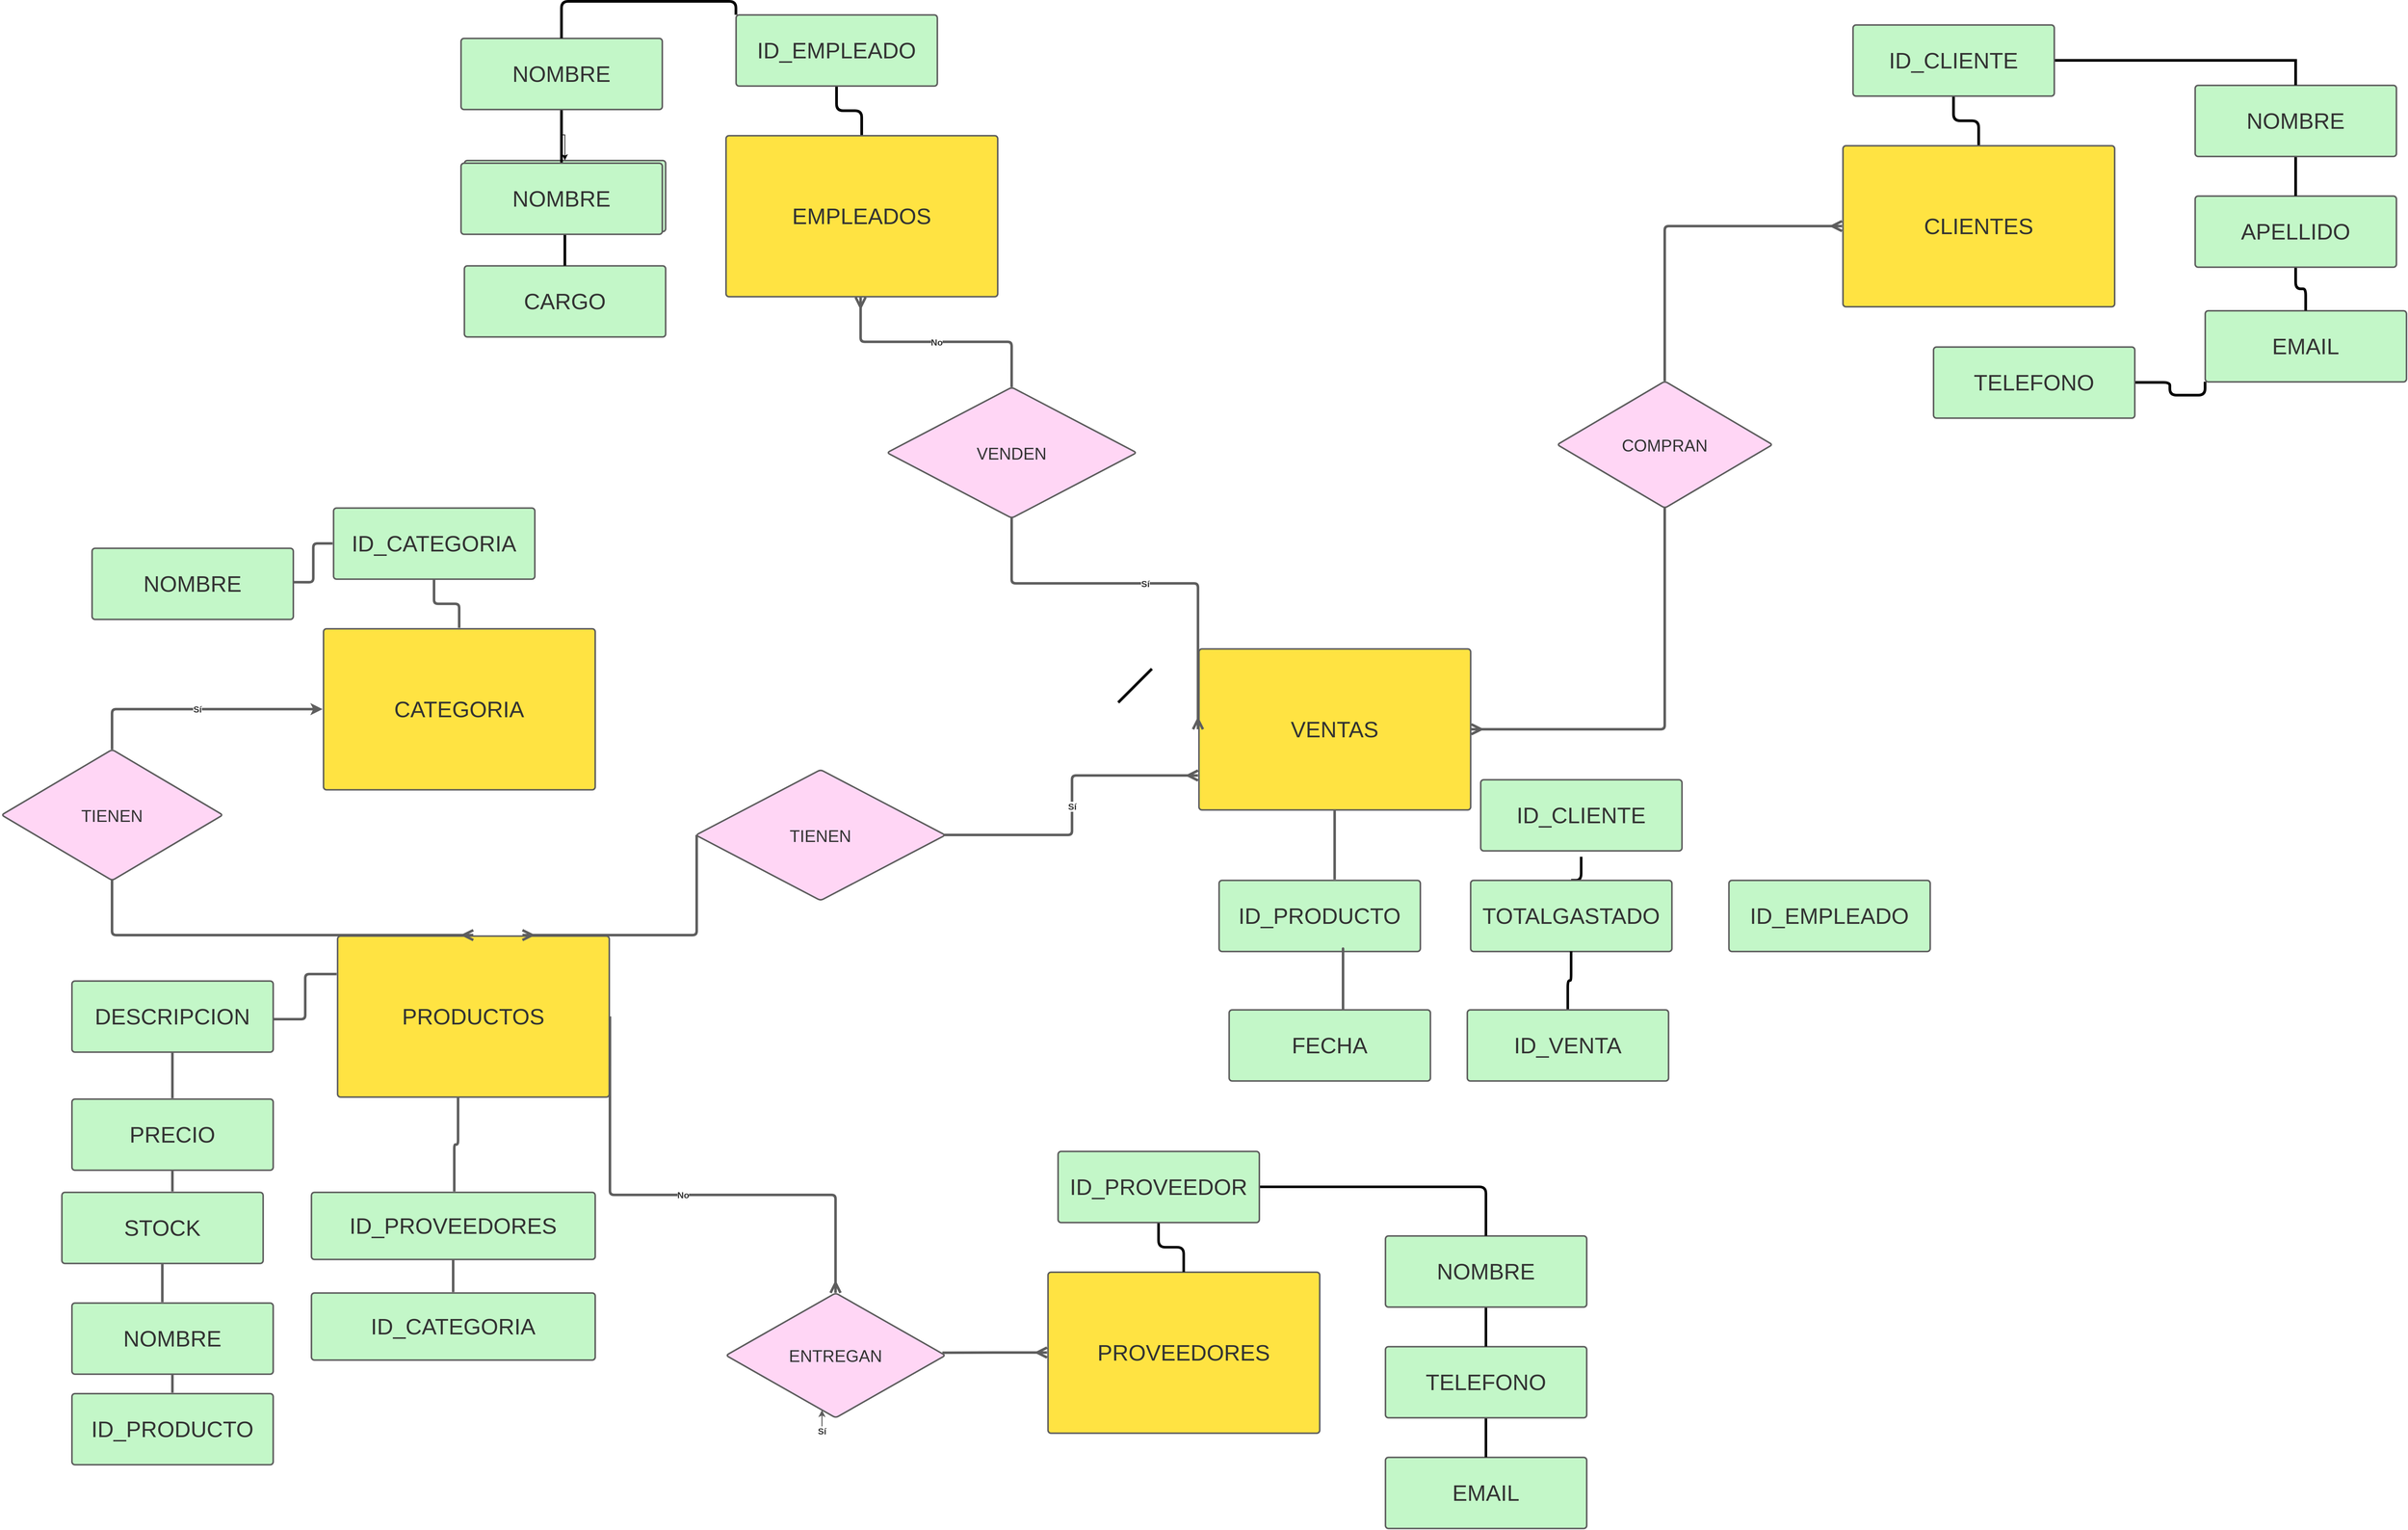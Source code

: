 <mxfile version="22.1.21" type="device">
  <diagram name="Página-1" id="x35aDGP-h7u1UOAokwVb">
    <mxGraphModel dx="4909" dy="3096" grid="1" gridSize="10" guides="1" tooltips="1" connect="1" arrows="1" fold="1" page="1" pageScale="1" pageWidth="827" pageHeight="1169" math="0" shadow="0">
      <root>
        <mxCell id="0" />
        <mxCell id="1" parent="0" />
        <mxCell id="C97n5gf2x2ZHPrcxDY7q-141" style="edgeStyle=orthogonalEdgeStyle;rounded=1;orthogonalLoop=1;jettySize=auto;html=1;exitX=0.5;exitY=0;exitDx=0;exitDy=0;entryX=0.5;entryY=1;entryDx=0;entryDy=0;curved=0;endArrow=none;endFill=0;strokeWidth=4;" edge="1" parent="1" source="C97n5gf2x2ZHPrcxDY7q-52" target="C97n5gf2x2ZHPrcxDY7q-60">
          <mxGeometry relative="1" as="geometry" />
        </mxCell>
        <mxCell id="C97n5gf2x2ZHPrcxDY7q-52" value="CLIENTES" style="html=1;overflow=block;blockSpacing=1;whiteSpace=wrap;fontSize=33.3;fontColor=#333333;align=center;spacing=9;strokeColor=#5e5e5e;strokeOpacity=100;fillOpacity=100;rounded=1;absoluteArcSize=1;arcSize=9;fillColor=#ffe342;strokeWidth=2.3;lucidId=Pp5XFTa8QO1-;" vertex="1" parent="1">
          <mxGeometry x="4320" y="360" width="405" height="240" as="geometry" />
        </mxCell>
        <mxCell id="C97n5gf2x2ZHPrcxDY7q-53" value="COMPRAN" style="html=1;overflow=block;blockSpacing=1;whiteSpace=wrap;rhombus;fontSize=25;fontColor=#333333;align=center;spacing=3.8;strokeColor=#5e5e5e;strokeOpacity=100;fillOpacity=100;rounded=1;absoluteArcSize=1;arcSize=9;fillColor=#ffd6f5;strokeWidth=2.3;lucidId=8X5XXylQFWjW;" vertex="1" parent="1">
          <mxGeometry x="3894" y="711" width="321" height="189" as="geometry" />
        </mxCell>
        <mxCell id="C97n5gf2x2ZHPrcxDY7q-54" value="VENDEN" style="html=1;overflow=block;blockSpacing=1;whiteSpace=wrap;rhombus;fontSize=25;fontColor=#333333;align=center;spacing=3.8;strokeColor=#5e5e5e;strokeOpacity=100;fillOpacity=100;rounded=1;absoluteArcSize=1;arcSize=9;fillColor=#ffd6f5;strokeWidth=2.3;lucidId=ma6Xxgv01dGb;" vertex="1" parent="1">
          <mxGeometry x="2895" y="720" width="372" height="195" as="geometry" />
        </mxCell>
        <mxCell id="C97n5gf2x2ZHPrcxDY7q-55" value="TIENEN" style="html=1;overflow=block;blockSpacing=1;whiteSpace=wrap;rhombus;fontSize=25;fontColor=#333333;align=center;spacing=3.8;strokeColor=#5e5e5e;strokeOpacity=100;fillOpacity=100;rounded=1;absoluteArcSize=1;arcSize=9;fillColor=#ffd6f5;strokeWidth=2.3;lucidId=aj6XaeuEIzW4;" vertex="1" parent="1">
          <mxGeometry x="1575" y="1260" width="330" height="195" as="geometry" />
        </mxCell>
        <mxCell id="C97n5gf2x2ZHPrcxDY7q-146" style="edgeStyle=orthogonalEdgeStyle;rounded=1;orthogonalLoop=1;jettySize=auto;html=1;exitX=0;exitY=1;exitDx=0;exitDy=0;entryX=1;entryY=0.5;entryDx=0;entryDy=0;curved=0;endArrow=none;endFill=0;strokeWidth=4;" edge="1" parent="1" source="C97n5gf2x2ZHPrcxDY7q-56" target="C97n5gf2x2ZHPrcxDY7q-61">
          <mxGeometry relative="1" as="geometry" />
        </mxCell>
        <mxCell id="C97n5gf2x2ZHPrcxDY7q-56" value="EMAIL" style="html=1;overflow=block;blockSpacing=1;whiteSpace=wrap;fontSize=33.3;fontColor=#333333;align=center;spacing=3.8;strokeColor=#5e5e5e;strokeOpacity=100;fillOpacity=100;rounded=1;absoluteArcSize=1;arcSize=9;fillColor=#c3f7c8;strokeWidth=2.3;lucidId=D8I7HpPberC9;" vertex="1" parent="1">
          <mxGeometry x="4860" y="606" width="300" height="106" as="geometry" />
        </mxCell>
        <mxCell id="C97n5gf2x2ZHPrcxDY7q-57" value="ENTREGAN" style="html=1;overflow=block;blockSpacing=1;whiteSpace=wrap;rhombus;fontSize=25;fontColor=#333333;align=center;spacing=3.8;strokeColor=#5e5e5e;strokeOpacity=100;fillOpacity=100;rounded=1;absoluteArcSize=1;arcSize=9;fillColor=#ffd6f5;strokeWidth=2.3;lucidId=HOZ7~hiqb1SI;" vertex="1" parent="1">
          <mxGeometry x="2655" y="2070" width="327" height="186" as="geometry" />
        </mxCell>
        <mxCell id="C97n5gf2x2ZHPrcxDY7q-145" style="edgeStyle=orthogonalEdgeStyle;rounded=1;orthogonalLoop=1;jettySize=auto;html=1;exitX=0.5;exitY=1;exitDx=0;exitDy=0;entryX=0.5;entryY=0;entryDx=0;entryDy=0;strokeWidth=4;curved=0;endArrow=none;endFill=0;" edge="1" parent="1" source="C97n5gf2x2ZHPrcxDY7q-58" target="C97n5gf2x2ZHPrcxDY7q-56">
          <mxGeometry relative="1" as="geometry" />
        </mxCell>
        <mxCell id="C97n5gf2x2ZHPrcxDY7q-58" value="APELLIDO" style="html=1;overflow=block;blockSpacing=1;whiteSpace=wrap;fontSize=33.3;fontColor=#333333;align=center;spacing=3.8;strokeColor=#5e5e5e;strokeOpacity=100;fillOpacity=100;rounded=1;absoluteArcSize=1;arcSize=9;fillColor=#c3f7c8;strokeWidth=2.3;lucidId=HXZ7m7v.0~aQ;" vertex="1" parent="1">
          <mxGeometry x="4845" y="435" width="300" height="106" as="geometry" />
        </mxCell>
        <mxCell id="C97n5gf2x2ZHPrcxDY7q-144" style="edgeStyle=orthogonalEdgeStyle;rounded=0;orthogonalLoop=1;jettySize=auto;html=1;exitX=0.5;exitY=1;exitDx=0;exitDy=0;entryX=0.5;entryY=0;entryDx=0;entryDy=0;strokeWidth=4;endArrow=none;endFill=0;" edge="1" parent="1" source="C97n5gf2x2ZHPrcxDY7q-59" target="C97n5gf2x2ZHPrcxDY7q-58">
          <mxGeometry relative="1" as="geometry" />
        </mxCell>
        <mxCell id="C97n5gf2x2ZHPrcxDY7q-59" value="NOMBRE" style="html=1;overflow=block;blockSpacing=1;whiteSpace=wrap;fontSize=33.3;fontColor=#333333;align=center;spacing=3.8;strokeColor=#5e5e5e;strokeOpacity=100;fillOpacity=100;rounded=1;absoluteArcSize=1;arcSize=9;fillColor=#c3f7c8;strokeWidth=2.3;lucidId=JXZ7pIH3loUI;" vertex="1" parent="1">
          <mxGeometry x="4845" y="270" width="300" height="106" as="geometry" />
        </mxCell>
        <mxCell id="C97n5gf2x2ZHPrcxDY7q-143" style="edgeStyle=orthogonalEdgeStyle;rounded=0;orthogonalLoop=1;jettySize=auto;html=1;exitX=1;exitY=0.5;exitDx=0;exitDy=0;entryX=0.5;entryY=0;entryDx=0;entryDy=0;endArrow=none;endFill=0;strokeWidth=4;" edge="1" parent="1" source="C97n5gf2x2ZHPrcxDY7q-60" target="C97n5gf2x2ZHPrcxDY7q-59">
          <mxGeometry relative="1" as="geometry" />
        </mxCell>
        <mxCell id="C97n5gf2x2ZHPrcxDY7q-60" value="ID_CLIENTE" style="html=1;overflow=block;blockSpacing=1;whiteSpace=wrap;fontSize=33.3;fontColor=#333333;align=center;spacing=3.8;strokeColor=#5e5e5e;strokeOpacity=100;fillOpacity=100;rounded=1;absoluteArcSize=1;arcSize=9;fillColor=#c3f7c8;strokeWidth=2.3;lucidId=KXZ7xZ4R9QRN;" vertex="1" parent="1">
          <mxGeometry x="4335" y="180" width="300" height="106" as="geometry" />
        </mxCell>
        <mxCell id="C97n5gf2x2ZHPrcxDY7q-61" value="TELEFONO" style="html=1;overflow=block;blockSpacing=1;whiteSpace=wrap;fontSize=33.3;fontColor=#333333;align=center;spacing=3.8;strokeColor=#5e5e5e;strokeOpacity=100;fillOpacity=100;rounded=1;absoluteArcSize=1;arcSize=9;fillColor=#c3f7c8;strokeWidth=2.3;lucidId=kYZ7OSvHIESv;" vertex="1" parent="1">
          <mxGeometry x="4455" y="660" width="300" height="106" as="geometry" />
        </mxCell>
        <mxCell id="C97n5gf2x2ZHPrcxDY7q-62" value="VENTAS " style="html=1;overflow=block;blockSpacing=1;whiteSpace=wrap;fontSize=33.3;fontColor=#333333;align=center;spacing=9;strokeColor=#5e5e5e;strokeOpacity=100;fillOpacity=100;rounded=1;absoluteArcSize=1;arcSize=9;fillColor=#ffe342;strokeWidth=2.3;lucidId=8YZ7t45QVOr7;" vertex="1" parent="1">
          <mxGeometry x="3360" y="1110" width="405" height="240" as="geometry" />
        </mxCell>
        <mxCell id="C97n5gf2x2ZHPrcxDY7q-124" style="edgeStyle=orthogonalEdgeStyle;rounded=1;orthogonalLoop=1;jettySize=auto;html=1;exitX=0.5;exitY=0;exitDx=0;exitDy=0;curved=0;endArrow=none;endFill=0;strokeWidth=3.8;" edge="1" parent="1" source="C97n5gf2x2ZHPrcxDY7q-63">
          <mxGeometry relative="1" as="geometry">
            <mxPoint x="3930" y="1420" as="targetPoint" />
          </mxGeometry>
        </mxCell>
        <mxCell id="C97n5gf2x2ZHPrcxDY7q-63" value="TOTALGASTADO" style="html=1;overflow=block;blockSpacing=1;whiteSpace=wrap;fontSize=33.3;fontColor=#333333;align=center;spacing=3.8;strokeColor=#5e5e5e;strokeOpacity=100;fillOpacity=100;rounded=1;absoluteArcSize=1;arcSize=9;fillColor=#c3f7c8;strokeWidth=2.3;lucidId=8YZ7vnNyp8zt;" vertex="1" parent="1">
          <mxGeometry x="3765" y="1455" width="300" height="106" as="geometry" />
        </mxCell>
        <mxCell id="C97n5gf2x2ZHPrcxDY7q-64" value="ID_CLIENTE" style="html=1;overflow=block;blockSpacing=1;whiteSpace=wrap;fontSize=33.3;fontColor=#333333;align=center;spacing=3.8;strokeColor=#5e5e5e;strokeOpacity=100;fillOpacity=100;rounded=1;absoluteArcSize=1;arcSize=9;fillColor=#c3f7c8;strokeWidth=2.3;lucidId=8YZ7qKpp2cm2;" vertex="1" parent="1">
          <mxGeometry x="3780" y="1305" width="300" height="106" as="geometry" />
        </mxCell>
        <mxCell id="C97n5gf2x2ZHPrcxDY7q-65" value="ID_PRODUCTO" style="html=1;overflow=block;blockSpacing=1;whiteSpace=wrap;fontSize=33.3;fontColor=#333333;align=center;spacing=3.8;strokeColor=#5e5e5e;strokeOpacity=100;fillOpacity=100;rounded=1;absoluteArcSize=1;arcSize=9;fillColor=#c3f7c8;strokeWidth=2.3;lucidId=8YZ7~4EnWq.3;" vertex="1" parent="1">
          <mxGeometry x="3390" y="1455" width="300" height="106" as="geometry" />
        </mxCell>
        <mxCell id="C97n5gf2x2ZHPrcxDY7q-123" style="edgeStyle=orthogonalEdgeStyle;rounded=1;orthogonalLoop=1;jettySize=auto;html=1;exitX=0.5;exitY=0;exitDx=0;exitDy=0;entryX=0.5;entryY=1;entryDx=0;entryDy=0;curved=0;endArrow=none;endFill=0;strokeWidth=3.8;" edge="1" parent="1" source="C97n5gf2x2ZHPrcxDY7q-66" target="C97n5gf2x2ZHPrcxDY7q-63">
          <mxGeometry relative="1" as="geometry" />
        </mxCell>
        <mxCell id="C97n5gf2x2ZHPrcxDY7q-66" value="ID_VENTA" style="html=1;overflow=block;blockSpacing=1;whiteSpace=wrap;fontSize=33.3;fontColor=#333333;align=center;spacing=3.8;strokeColor=#5e5e5e;strokeOpacity=100;fillOpacity=100;rounded=1;absoluteArcSize=1;arcSize=9;fillColor=#c3f7c8;strokeWidth=2.3;lucidId=8YZ7rgGkHc79;" vertex="1" parent="1">
          <mxGeometry x="3760" y="1648" width="300" height="106" as="geometry" />
        </mxCell>
        <mxCell id="C97n5gf2x2ZHPrcxDY7q-67" value="PRODUCTOS" style="html=1;overflow=block;blockSpacing=1;whiteSpace=wrap;fontSize=33.3;fontColor=#333333;align=center;spacing=9;strokeColor=#5e5e5e;strokeOpacity=100;fillOpacity=100;rounded=1;absoluteArcSize=1;arcSize=9;fillColor=#ffe342;strokeWidth=2.3;lucidId=8507XAeRr2Pz;" vertex="1" parent="1">
          <mxGeometry x="2076" y="1538" width="405" height="240" as="geometry" />
        </mxCell>
        <mxCell id="C97n5gf2x2ZHPrcxDY7q-68" value="PRECIO" style="html=1;overflow=block;blockSpacing=1;whiteSpace=wrap;fontSize=33.3;fontColor=#333333;align=center;spacing=3.8;strokeColor=#5e5e5e;strokeOpacity=100;fillOpacity=100;rounded=1;absoluteArcSize=1;arcSize=9;fillColor=#c3f7c8;strokeWidth=2.3;lucidId=8507Zb3S5BF8;" vertex="1" parent="1">
          <mxGeometry x="1680" y="1781" width="300" height="106" as="geometry" />
        </mxCell>
        <mxCell id="C97n5gf2x2ZHPrcxDY7q-69" value="DESCRIPCION" style="html=1;overflow=block;blockSpacing=1;whiteSpace=wrap;fontSize=33.3;fontColor=#333333;align=center;spacing=3.8;strokeColor=#5e5e5e;strokeOpacity=100;fillOpacity=100;rounded=1;absoluteArcSize=1;arcSize=9;fillColor=#c3f7c8;strokeWidth=2.3;lucidId=8507gUvey_6j;" vertex="1" parent="1">
          <mxGeometry x="1680" y="1605" width="300" height="106" as="geometry" />
        </mxCell>
        <mxCell id="C97n5gf2x2ZHPrcxDY7q-70" value="NOMBRE" style="html=1;overflow=block;blockSpacing=1;whiteSpace=wrap;fontSize=33.3;fontColor=#333333;align=center;spacing=3.8;strokeColor=#5e5e5e;strokeOpacity=100;fillOpacity=100;rounded=1;absoluteArcSize=1;arcSize=9;fillColor=#c3f7c8;strokeWidth=2.3;lucidId=8507YEKN5nRc;" vertex="1" parent="1">
          <mxGeometry x="1680" y="2085" width="300" height="106" as="geometry" />
        </mxCell>
        <mxCell id="C97n5gf2x2ZHPrcxDY7q-71" value="ID_PRODUCTO" style="html=1;overflow=block;blockSpacing=1;whiteSpace=wrap;fontSize=33.3;fontColor=#333333;align=center;spacing=3.8;strokeColor=#5e5e5e;strokeOpacity=100;fillOpacity=100;rounded=1;absoluteArcSize=1;arcSize=9;fillColor=#c3f7c8;strokeWidth=2.3;lucidId=8507AH-37BC2;" vertex="1" parent="1">
          <mxGeometry x="1680" y="2220" width="300" height="106" as="geometry" />
        </mxCell>
        <mxCell id="C97n5gf2x2ZHPrcxDY7q-72" value="PROVEEDORES" style="html=1;overflow=block;blockSpacing=1;whiteSpace=wrap;fontSize=33.3;fontColor=#333333;align=center;spacing=9;strokeColor=#5e5e5e;strokeOpacity=100;fillOpacity=100;rounded=1;absoluteArcSize=1;arcSize=9;fillColor=#ffe342;strokeWidth=2.3;lucidId=m907iJfHy3Mh;" vertex="1" parent="1">
          <mxGeometry x="3135" y="2039" width="405" height="240" as="geometry" />
        </mxCell>
        <mxCell id="C97n5gf2x2ZHPrcxDY7q-73" value="EMAIL" style="html=1;overflow=block;blockSpacing=1;whiteSpace=wrap;fontSize=33.3;fontColor=#333333;align=center;spacing=3.8;strokeColor=#5e5e5e;strokeOpacity=100;fillOpacity=100;rounded=1;absoluteArcSize=1;arcSize=9;fillColor=#c3f7c8;strokeWidth=2.3;lucidId=m907iKmmUqrz;" vertex="1" parent="1">
          <mxGeometry x="3638" y="2315" width="300" height="106" as="geometry" />
        </mxCell>
        <mxCell id="C97n5gf2x2ZHPrcxDY7q-129" style="edgeStyle=orthogonalEdgeStyle;rounded=1;orthogonalLoop=1;jettySize=auto;html=1;exitX=0.5;exitY=1;exitDx=0;exitDy=0;entryX=0.5;entryY=0;entryDx=0;entryDy=0;curved=0;strokeWidth=3.8;endArrow=none;endFill=0;" edge="1" parent="1" source="C97n5gf2x2ZHPrcxDY7q-74" target="C97n5gf2x2ZHPrcxDY7q-73">
          <mxGeometry relative="1" as="geometry" />
        </mxCell>
        <mxCell id="C97n5gf2x2ZHPrcxDY7q-74" value="TELEFONO" style="html=1;overflow=block;blockSpacing=1;whiteSpace=wrap;fontSize=33.3;fontColor=#333333;align=center;spacing=3.8;strokeColor=#5e5e5e;strokeOpacity=100;fillOpacity=100;rounded=1;absoluteArcSize=1;arcSize=9;fillColor=#c3f7c8;strokeWidth=2.3;lucidId=m907-UwXiztR;" vertex="1" parent="1">
          <mxGeometry x="3638" y="2150" width="300" height="106" as="geometry" />
        </mxCell>
        <mxCell id="C97n5gf2x2ZHPrcxDY7q-128" style="edgeStyle=orthogonalEdgeStyle;rounded=1;orthogonalLoop=1;jettySize=auto;html=1;exitX=0.5;exitY=1;exitDx=0;exitDy=0;entryX=0.5;entryY=0;entryDx=0;entryDy=0;curved=0;endArrow=none;endFill=0;strokeWidth=3.8;" edge="1" parent="1" source="C97n5gf2x2ZHPrcxDY7q-75" target="C97n5gf2x2ZHPrcxDY7q-74">
          <mxGeometry relative="1" as="geometry" />
        </mxCell>
        <mxCell id="C97n5gf2x2ZHPrcxDY7q-75" value="NOMBRE" style="html=1;overflow=block;blockSpacing=1;whiteSpace=wrap;fontSize=33.3;fontColor=#333333;align=center;spacing=3.8;strokeColor=#5e5e5e;strokeOpacity=100;fillOpacity=100;rounded=1;absoluteArcSize=1;arcSize=9;fillColor=#c3f7c8;strokeWidth=2.3;lucidId=m907gepUBK8c;" vertex="1" parent="1">
          <mxGeometry x="3638" y="1985" width="300" height="106" as="geometry" />
        </mxCell>
        <mxCell id="C97n5gf2x2ZHPrcxDY7q-126" style="edgeStyle=orthogonalEdgeStyle;rounded=1;orthogonalLoop=1;jettySize=auto;html=1;exitX=0.5;exitY=1;exitDx=0;exitDy=0;curved=0;endArrow=none;endFill=0;strokeWidth=3.8;" edge="1" parent="1" source="C97n5gf2x2ZHPrcxDY7q-76" target="C97n5gf2x2ZHPrcxDY7q-72">
          <mxGeometry relative="1" as="geometry" />
        </mxCell>
        <mxCell id="C97n5gf2x2ZHPrcxDY7q-127" style="edgeStyle=orthogonalEdgeStyle;rounded=1;orthogonalLoop=1;jettySize=auto;html=1;exitX=1;exitY=0.5;exitDx=0;exitDy=0;entryX=0.5;entryY=0;entryDx=0;entryDy=0;curved=0;endArrow=none;endFill=0;strokeWidth=3.8;" edge="1" parent="1" source="C97n5gf2x2ZHPrcxDY7q-76" target="C97n5gf2x2ZHPrcxDY7q-75">
          <mxGeometry relative="1" as="geometry" />
        </mxCell>
        <mxCell id="C97n5gf2x2ZHPrcxDY7q-76" value="ID_PROVEEDOR" style="html=1;overflow=block;blockSpacing=1;whiteSpace=wrap;fontSize=33.3;fontColor=#333333;align=center;spacing=3.8;strokeColor=#5e5e5e;strokeOpacity=100;fillOpacity=100;rounded=1;absoluteArcSize=1;arcSize=9;fillColor=#c3f7c8;strokeWidth=2.3;lucidId=m907_7LB8OI1;" vertex="1" parent="1">
          <mxGeometry x="3150" y="1859" width="300" height="106" as="geometry" />
        </mxCell>
        <mxCell id="C97n5gf2x2ZHPrcxDY7q-131" style="edgeStyle=orthogonalEdgeStyle;rounded=1;orthogonalLoop=1;jettySize=auto;html=1;exitX=0.5;exitY=0;exitDx=0;exitDy=0;entryX=0.5;entryY=1;entryDx=0;entryDy=0;curved=0;strokeWidth=4;endArrow=none;endFill=0;" edge="1" parent="1" source="C97n5gf2x2ZHPrcxDY7q-77" target="C97n5gf2x2ZHPrcxDY7q-81">
          <mxGeometry relative="1" as="geometry" />
        </mxCell>
        <mxCell id="C97n5gf2x2ZHPrcxDY7q-77" value="EMPLEADOS" style="html=1;overflow=block;blockSpacing=1;whiteSpace=wrap;fontSize=33.3;fontColor=#333333;align=center;spacing=9;strokeColor=#5e5e5e;strokeOpacity=100;fillOpacity=100;rounded=1;absoluteArcSize=1;arcSize=9;fillColor=#ffe342;strokeWidth=2.3;lucidId=p.07_OxkpkpN;" vertex="1" parent="1">
          <mxGeometry x="2655" y="345" width="405" height="240" as="geometry" />
        </mxCell>
        <mxCell id="C97n5gf2x2ZHPrcxDY7q-78" value="CARGO" style="html=1;overflow=block;blockSpacing=1;whiteSpace=wrap;fontSize=33.3;fontColor=#333333;align=center;spacing=3.8;strokeColor=#5e5e5e;strokeOpacity=100;fillOpacity=100;rounded=1;absoluteArcSize=1;arcSize=9;fillColor=#c3f7c8;strokeWidth=2.3;lucidId=p.07ErsLIZ7y;" vertex="1" parent="1">
          <mxGeometry x="2265" y="539" width="300" height="106" as="geometry" />
        </mxCell>
        <mxCell id="C97n5gf2x2ZHPrcxDY7q-134" style="edgeStyle=orthogonalEdgeStyle;rounded=0;orthogonalLoop=1;jettySize=auto;html=1;exitX=0.5;exitY=1;exitDx=0;exitDy=0;entryX=0.5;entryY=0;entryDx=0;entryDy=0;strokeWidth=4;endArrow=none;endFill=0;" edge="1" parent="1" source="C97n5gf2x2ZHPrcxDY7q-79" target="C97n5gf2x2ZHPrcxDY7q-78">
          <mxGeometry relative="1" as="geometry" />
        </mxCell>
        <mxCell id="C97n5gf2x2ZHPrcxDY7q-79" value="APELLIDO" style="html=1;overflow=block;blockSpacing=1;whiteSpace=wrap;fontSize=33.3;fontColor=#333333;align=center;spacing=3.8;strokeColor=#5e5e5e;strokeOpacity=100;fillOpacity=100;rounded=1;absoluteArcSize=1;arcSize=9;fillColor=#c3f7c8;strokeWidth=2.3;lucidId=p.07CL2oxm6W;" vertex="1" parent="1">
          <mxGeometry x="2265" y="382" width="300" height="106" as="geometry" />
        </mxCell>
        <mxCell id="C97n5gf2x2ZHPrcxDY7q-133" style="edgeStyle=orthogonalEdgeStyle;rounded=0;orthogonalLoop=1;jettySize=auto;html=1;exitX=0.5;exitY=1;exitDx=0;exitDy=0;entryX=0.5;entryY=0;entryDx=0;entryDy=0;" edge="1" parent="1" source="C97n5gf2x2ZHPrcxDY7q-80" target="C97n5gf2x2ZHPrcxDY7q-79">
          <mxGeometry relative="1" as="geometry" />
        </mxCell>
        <mxCell id="C97n5gf2x2ZHPrcxDY7q-136" value="" style="edgeStyle=orthogonalEdgeStyle;rounded=1;orthogonalLoop=1;jettySize=auto;html=1;curved=0;endArrow=none;endFill=0;strokeWidth=4;" edge="1" parent="1" source="C97n5gf2x2ZHPrcxDY7q-80" target="C97n5gf2x2ZHPrcxDY7q-135">
          <mxGeometry relative="1" as="geometry" />
        </mxCell>
        <mxCell id="C97n5gf2x2ZHPrcxDY7q-80" value="NOMBRE" style="html=1;overflow=block;blockSpacing=1;whiteSpace=wrap;fontSize=33.3;fontColor=#333333;align=center;spacing=3.8;strokeColor=#5e5e5e;strokeOpacity=100;fillOpacity=100;rounded=1;absoluteArcSize=1;arcSize=9;fillColor=#c3f7c8;strokeWidth=2.3;lucidId=p.07KbsY4~lA;" vertex="1" parent="1">
          <mxGeometry x="2260" y="200" width="300" height="106" as="geometry" />
        </mxCell>
        <mxCell id="C97n5gf2x2ZHPrcxDY7q-132" style="edgeStyle=orthogonalEdgeStyle;rounded=1;orthogonalLoop=1;jettySize=auto;html=1;exitX=0;exitY=0;exitDx=0;exitDy=0;entryX=0.5;entryY=0;entryDx=0;entryDy=0;curved=0;endArrow=none;endFill=0;strokeWidth=4;" edge="1" parent="1" source="C97n5gf2x2ZHPrcxDY7q-81" target="C97n5gf2x2ZHPrcxDY7q-80">
          <mxGeometry relative="1" as="geometry" />
        </mxCell>
        <mxCell id="C97n5gf2x2ZHPrcxDY7q-81" value="ID_EMPLEADO" style="html=1;overflow=block;blockSpacing=1;whiteSpace=wrap;fontSize=33.3;fontColor=#333333;align=center;spacing=3.8;strokeColor=#5e5e5e;strokeOpacity=100;fillOpacity=100;rounded=1;absoluteArcSize=1;arcSize=9;fillColor=#c3f7c8;strokeWidth=2.3;lucidId=p.07i9gfomYV;" vertex="1" parent="1">
          <mxGeometry x="2670" y="165" width="300" height="106" as="geometry" />
        </mxCell>
        <mxCell id="C97n5gf2x2ZHPrcxDY7q-82" value="STOCK" style="html=1;overflow=block;blockSpacing=1;whiteSpace=wrap;fontSize=33.3;fontColor=#333333;align=center;spacing=3.8;strokeColor=#5e5e5e;strokeOpacity=100;fillOpacity=100;rounded=1;absoluteArcSize=1;arcSize=9;fillColor=#c3f7c8;strokeWidth=2.3;lucidId=Te17HPX_7W1F;" vertex="1" parent="1">
          <mxGeometry x="1665" y="1920" width="300" height="106" as="geometry" />
        </mxCell>
        <mxCell id="C97n5gf2x2ZHPrcxDY7q-83" value="FECHA" style="html=1;overflow=block;blockSpacing=1;whiteSpace=wrap;fontSize=33.3;fontColor=#333333;align=center;spacing=3.8;strokeColor=#5e5e5e;strokeOpacity=100;fillOpacity=100;rounded=1;absoluteArcSize=1;arcSize=9;fillColor=#c3f7c8;strokeWidth=2.3;lucidId=4A17p3ZNLg.-;" vertex="1" parent="1">
          <mxGeometry x="3405" y="1648" width="300" height="106" as="geometry" />
        </mxCell>
        <mxCell id="C97n5gf2x2ZHPrcxDY7q-84" value="ID_PROVEEDORES" style="html=1;overflow=block;blockSpacing=1;whiteSpace=wrap;fontSize=33.3;fontColor=#333333;align=center;spacing=3.8;strokeColor=#5e5e5e;strokeOpacity=100;fillOpacity=100;rounded=1;absoluteArcSize=1;arcSize=9;fillColor=#c3f7c8;strokeWidth=2.3;lucidId=e657G_2CGsI3;" vertex="1" parent="1">
          <mxGeometry x="2037" y="1920" width="423" height="100" as="geometry" />
        </mxCell>
        <mxCell id="C97n5gf2x2ZHPrcxDY7q-85" value="ID_CATEGORIA" style="html=1;overflow=block;blockSpacing=1;whiteSpace=wrap;fontSize=33.3;fontColor=#333333;align=center;spacing=3.8;strokeColor=#5e5e5e;strokeOpacity=100;fillOpacity=100;rounded=1;absoluteArcSize=1;arcSize=9;fillColor=#c3f7c8;strokeWidth=2.3;lucidId=6657Rv8X0SpO;" vertex="1" parent="1">
          <mxGeometry x="2037" y="2070" width="423" height="100" as="geometry" />
        </mxCell>
        <mxCell id="C97n5gf2x2ZHPrcxDY7q-86" value="CATEGORIA" style="html=1;overflow=block;blockSpacing=1;whiteSpace=wrap;fontSize=33.3;fontColor=#333333;align=center;spacing=9;strokeColor=#5e5e5e;strokeOpacity=100;fillOpacity=100;rounded=1;absoluteArcSize=1;arcSize=9;fillColor=#ffe342;strokeWidth=2.3;lucidId=k7570BDMrZGK;" vertex="1" parent="1">
          <mxGeometry x="2055" y="1080" width="405" height="240" as="geometry" />
        </mxCell>
        <mxCell id="C97n5gf2x2ZHPrcxDY7q-87" value="NOMBRE" style="html=1;overflow=block;blockSpacing=1;whiteSpace=wrap;fontSize=33.3;fontColor=#333333;align=center;spacing=3.8;strokeColor=#5e5e5e;strokeOpacity=100;fillOpacity=100;rounded=1;absoluteArcSize=1;arcSize=9;fillColor=#c3f7c8;strokeWidth=2.3;lucidId=k757S3f9dIYm;" vertex="1" parent="1">
          <mxGeometry x="1710" y="960" width="300" height="106" as="geometry" />
        </mxCell>
        <mxCell id="C97n5gf2x2ZHPrcxDY7q-88" value="ID_CATEGORIA" style="html=1;overflow=block;blockSpacing=1;whiteSpace=wrap;fontSize=33.3;fontColor=#333333;align=center;spacing=3.8;strokeColor=#5e5e5e;strokeOpacity=100;fillOpacity=100;rounded=1;absoluteArcSize=1;arcSize=9;fillColor=#c3f7c8;strokeWidth=2.3;lucidId=k7574LWO636L;" vertex="1" parent="1">
          <mxGeometry x="2070" y="900" width="300" height="106" as="geometry" />
        </mxCell>
        <mxCell id="C97n5gf2x2ZHPrcxDY7q-89" value="" style="html=1;jettySize=18;whiteSpace=wrap;fontSize=13.3;fontColor=#333333;fontStyle=1;align=center;strokeColor=#5E5E5E;strokeWidth=1.5;rounded=1;arcSize=12;edgeStyle=orthogonalEdgeStyle;startArrow=none;exitY=1;exitPerimeter=0;entryY=1;entryPerimeter=0;lucidId=5L77iCzUtEbV;" edge="1" parent="1" source="C97n5gf2x2ZHPrcxDY7q-57" target="C97n5gf2x2ZHPrcxDY7q-57">
          <mxGeometry width="100" height="100" relative="1" as="geometry">
            <Array as="points">
              <mxPoint x="2798" y="2276" generated="1" />
              <mxPoint x="2798" y="2276" generated="1" />
            </Array>
          </mxGeometry>
        </mxCell>
        <mxCell id="C97n5gf2x2ZHPrcxDY7q-90" value="Sí" style="text;html=1;resizable=0;labelBackgroundColor=default;align=center;verticalAlign=middle;fontStyle=1;fontColor=#333333;fontSize=13.3;" vertex="1" parent="C97n5gf2x2ZHPrcxDY7q-89">
          <mxGeometry relative="1" as="geometry" />
        </mxCell>
        <mxCell id="C97n5gf2x2ZHPrcxDY7q-91" value="" style="html=1;jettySize=18;whiteSpace=wrap;fontSize=13.3;fontColor=#333333;fontStyle=1;align=center;strokeColor=#5E5E5E;strokeWidth=3.8;rounded=1;arcSize=12;edgeStyle=orthogonalEdgeStyle;startArrow=none;endArrow=ERmany;endSize=10;exitX=0.5;exitY=1;exitPerimeter=0;entryX=-0.003;entryY=0.5;entryPerimeter=0;lucidId=JP77lDzXWN5R;" edge="1" parent="1" source="C97n5gf2x2ZHPrcxDY7q-54" target="C97n5gf2x2ZHPrcxDY7q-62">
          <mxGeometry width="100" height="100" relative="1" as="geometry">
            <Array as="points" />
          </mxGeometry>
        </mxCell>
        <mxCell id="C97n5gf2x2ZHPrcxDY7q-92" value="Sí" style="text;html=1;resizable=0;labelBackgroundColor=default;align=center;verticalAlign=middle;fontStyle=1;fontColor=#333333;fontSize=13.3;" vertex="1" parent="C97n5gf2x2ZHPrcxDY7q-91">
          <mxGeometry relative="1" as="geometry" />
        </mxCell>
        <mxCell id="C97n5gf2x2ZHPrcxDY7q-93" value="" style="html=1;jettySize=18;whiteSpace=wrap;fontSize=13.3;fontColor=#333333;fontStyle=1;align=center;strokeColor=#5E5E5E;strokeWidth=3.8;rounded=1;arcSize=12;edgeStyle=orthogonalEdgeStyle;startArrow=none;endArrow=ERmany;endSize=10;exitX=0.5;exitY=0;exitPerimeter=0;entryX=0.496;entryY=1.005;entryPerimeter=0;lucidId=JQ770ffavWP6;" edge="1" parent="1" source="C97n5gf2x2ZHPrcxDY7q-54" target="C97n5gf2x2ZHPrcxDY7q-77">
          <mxGeometry width="100" height="100" relative="1" as="geometry">
            <Array as="points" />
          </mxGeometry>
        </mxCell>
        <mxCell id="C97n5gf2x2ZHPrcxDY7q-94" value="No" style="text;html=1;resizable=0;labelBackgroundColor=default;align=center;verticalAlign=middle;fontStyle=1;fontColor=#333333;fontSize=13.3;" vertex="1" parent="C97n5gf2x2ZHPrcxDY7q-93">
          <mxGeometry relative="1" as="geometry" />
        </mxCell>
        <mxCell id="C97n5gf2x2ZHPrcxDY7q-95" value="" style="html=1;jettySize=18;whiteSpace=wrap;fontSize=13;strokeColor=#5E5E5E;strokeWidth=3.8;rounded=1;arcSize=12;edgeStyle=orthogonalEdgeStyle;startArrow=ERmany;startSize=10;endArrow=none;exitX=1.003;exitY=0.5;exitPerimeter=0;entryX=0.5;entryY=0.999;entryPerimeter=0;lucidId=IR77wTAu-2jK;" edge="1" parent="1" source="C97n5gf2x2ZHPrcxDY7q-62" target="C97n5gf2x2ZHPrcxDY7q-53">
          <mxGeometry width="100" height="100" relative="1" as="geometry">
            <Array as="points" />
          </mxGeometry>
        </mxCell>
        <mxCell id="C97n5gf2x2ZHPrcxDY7q-96" value="" style="html=1;jettySize=18;whiteSpace=wrap;fontSize=13;strokeColor=#5E5E5E;strokeWidth=3.8;rounded=1;arcSize=12;edgeStyle=orthogonalEdgeStyle;startArrow=ERmany;startSize=10;endArrow=none;exitX=-0.003;exitY=0.5;exitPerimeter=0;entryX=0.5;entryY=0.001;entryPerimeter=0;lucidId=QR77u_AI6b1J;" edge="1" parent="1" source="C97n5gf2x2ZHPrcxDY7q-52" target="C97n5gf2x2ZHPrcxDY7q-53">
          <mxGeometry width="100" height="100" relative="1" as="geometry">
            <Array as="points" />
          </mxGeometry>
        </mxCell>
        <mxCell id="C97n5gf2x2ZHPrcxDY7q-97" value="" style="html=1;jettySize=18;whiteSpace=wrap;fontSize=13;strokeColor=#5E5E5E;strokeWidth=3.8;rounded=1;arcSize=12;edgeStyle=orthogonalEdgeStyle;startArrow=ERmany;startSize=10;endArrow=none;exitX=0.5;exitY=-0.005;exitPerimeter=0;entryX=0.5;entryY=0.999;entryPerimeter=0;lucidId=6R77eWPTWhhb;" edge="1" parent="1" source="C97n5gf2x2ZHPrcxDY7q-67" target="C97n5gf2x2ZHPrcxDY7q-55">
          <mxGeometry width="100" height="100" relative="1" as="geometry">
            <Array as="points" />
          </mxGeometry>
        </mxCell>
        <mxCell id="C97n5gf2x2ZHPrcxDY7q-98" value="" style="html=1;jettySize=18;whiteSpace=wrap;fontSize=13;strokeColor=#5E5E5E;strokeWidth=3.8;rounded=1;arcSize=12;edgeStyle=orthogonalEdgeStyle;startArrow=ERmany;startSize=10;endArrow=none;exitX=-0.003;exitY=0.5;exitPerimeter=0;entryX=0.987;entryY=0.48;entryPerimeter=0;lucidId=PS779cD4N-IW;" edge="1" parent="1" source="C97n5gf2x2ZHPrcxDY7q-72" target="C97n5gf2x2ZHPrcxDY7q-57">
          <mxGeometry width="100" height="100" relative="1" as="geometry">
            <Array as="points" />
          </mxGeometry>
        </mxCell>
        <mxCell id="C97n5gf2x2ZHPrcxDY7q-99" value="" style="html=1;jettySize=18;whiteSpace=wrap;fontSize=13.3;fontColor=#333333;fontStyle=1;align=center;strokeColor=#5E5E5E;strokeWidth=3.8;rounded=1;arcSize=12;edgeStyle=orthogonalEdgeStyle;startArrow=ERmany;startSize=10;endArrow=none;exitX=0.5;exitY=0;exitPerimeter=0;entryX=1.003;entryY=0.5;entryPerimeter=0;lucidId=2S77cdRXteqQ;" edge="1" parent="1" source="C97n5gf2x2ZHPrcxDY7q-57" target="C97n5gf2x2ZHPrcxDY7q-67">
          <mxGeometry width="100" height="100" relative="1" as="geometry">
            <Array as="points" />
          </mxGeometry>
        </mxCell>
        <mxCell id="C97n5gf2x2ZHPrcxDY7q-100" value="No" style="text;html=1;resizable=0;labelBackgroundColor=default;align=center;verticalAlign=middle;fontStyle=1;fontColor=#333333;fontSize=13.3;" vertex="1" parent="C97n5gf2x2ZHPrcxDY7q-99">
          <mxGeometry relative="1" as="geometry" />
        </mxCell>
        <mxCell id="C97n5gf2x2ZHPrcxDY7q-101" value="" style="html=1;jettySize=18;whiteSpace=wrap;fontSize=13.3;fontColor=#333333;fontStyle=1;align=center;strokeColor=#5E5E5E;strokeWidth=3.8;rounded=1;arcSize=12;edgeStyle=orthogonalEdgeStyle;startArrow=none;exitX=0.5;exitY=0.001;exitPerimeter=0;entryX=-0.003;entryY=0.5;entryPerimeter=0;lucidId=xT77huzeWSrW;" edge="1" parent="1" source="C97n5gf2x2ZHPrcxDY7q-55" target="C97n5gf2x2ZHPrcxDY7q-86">
          <mxGeometry width="100" height="100" relative="1" as="geometry">
            <Array as="points" />
          </mxGeometry>
        </mxCell>
        <mxCell id="C97n5gf2x2ZHPrcxDY7q-102" value="Sí" style="text;html=1;resizable=0;labelBackgroundColor=default;align=center;verticalAlign=middle;fontStyle=1;fontColor=#333333;fontSize=13.3;" vertex="1" parent="C97n5gf2x2ZHPrcxDY7q-101">
          <mxGeometry relative="1" as="geometry" />
        </mxCell>
        <mxCell id="C97n5gf2x2ZHPrcxDY7q-103" value="TIENEN" style="html=1;overflow=block;blockSpacing=1;whiteSpace=wrap;rhombus;fontSize=25;fontColor=#333333;align=center;spacing=3.8;strokeColor=#5e5e5e;strokeOpacity=100;fillOpacity=100;rounded=1;absoluteArcSize=1;arcSize=9;fillColor=#ffd6f5;strokeWidth=2.3;lucidId=.U77IzSGg_zD;" vertex="1" parent="1">
          <mxGeometry x="2610" y="1290" width="372" height="195" as="geometry" />
        </mxCell>
        <mxCell id="C97n5gf2x2ZHPrcxDY7q-104" value="" style="html=1;jettySize=18;whiteSpace=wrap;fontSize=13;strokeColor=#5E5E5E;strokeWidth=3.8;rounded=1;arcSize=12;edgeStyle=orthogonalEdgeStyle;startArrow=ERmany;startSize=10;endArrow=none;exitX=0.681;exitY=-0.005;exitPerimeter=0;entryX=0.004;entryY=0.5;entryPerimeter=0;lucidId=QW77Qz2rBGsy;" edge="1" parent="1" source="C97n5gf2x2ZHPrcxDY7q-67" target="C97n5gf2x2ZHPrcxDY7q-103">
          <mxGeometry width="100" height="100" relative="1" as="geometry">
            <Array as="points" />
          </mxGeometry>
        </mxCell>
        <mxCell id="C97n5gf2x2ZHPrcxDY7q-105" value="" style="html=1;jettySize=18;whiteSpace=wrap;fontSize=13.3;fontColor=#333333;fontStyle=1;align=center;strokeColor=#5E5E5E;strokeWidth=3.8;rounded=1;arcSize=12;edgeStyle=orthogonalEdgeStyle;startArrow=none;endArrow=ERmany;endSize=10;exitX=0.996;exitY=0.5;exitPerimeter=0;entryX=-0.003;entryY=0.787;entryPerimeter=0;lucidId=3W77Iw-EnAHP;" edge="1" parent="1" source="C97n5gf2x2ZHPrcxDY7q-103" target="C97n5gf2x2ZHPrcxDY7q-62">
          <mxGeometry width="100" height="100" relative="1" as="geometry">
            <Array as="points" />
          </mxGeometry>
        </mxCell>
        <mxCell id="C97n5gf2x2ZHPrcxDY7q-106" value="Sí" style="text;html=1;resizable=0;labelBackgroundColor=default;align=center;verticalAlign=middle;fontStyle=1;fontColor=#333333;fontSize=13.3;" vertex="1" parent="C97n5gf2x2ZHPrcxDY7q-105">
          <mxGeometry relative="1" as="geometry" />
        </mxCell>
        <mxCell id="C97n5gf2x2ZHPrcxDY7q-107" value="" style="html=1;jettySize=18;whiteSpace=wrap;fontSize=13;strokeColor=#5E5E5E;strokeWidth=3.8;rounded=1;arcSize=12;edgeStyle=orthogonalEdgeStyle;startArrow=none;endArrow=none;exitX=0.5;exitY=-0.005;exitPerimeter=0;entryX=0.5;entryY=1.011;entryPerimeter=0;lucidId=tX77FzlIwlV3;" edge="1" parent="1" source="C97n5gf2x2ZHPrcxDY7q-86" target="C97n5gf2x2ZHPrcxDY7q-88">
          <mxGeometry width="100" height="100" relative="1" as="geometry">
            <Array as="points" />
          </mxGeometry>
        </mxCell>
        <mxCell id="C97n5gf2x2ZHPrcxDY7q-108" value="" style="html=1;jettySize=18;whiteSpace=wrap;fontSize=13;strokeColor=#5E5E5E;strokeWidth=3.8;rounded=1;arcSize=12;edgeStyle=orthogonalEdgeStyle;startArrow=none;endArrow=none;exitX=-0.003;exitY=0.237;exitPerimeter=0;entryX=1.003;entryY=0.539;entryPerimeter=0;lucidId=IX77CsIxZisb;" edge="1" parent="1" source="C97n5gf2x2ZHPrcxDY7q-67" target="C97n5gf2x2ZHPrcxDY7q-69">
          <mxGeometry width="100" height="100" relative="1" as="geometry">
            <Array as="points" />
          </mxGeometry>
        </mxCell>
        <mxCell id="C97n5gf2x2ZHPrcxDY7q-109" value="" style="html=1;jettySize=18;whiteSpace=wrap;fontSize=13;strokeColor=#5E5E5E;strokeWidth=3.8;rounded=1;arcSize=12;edgeStyle=orthogonalEdgeStyle;startArrow=none;endArrow=none;exitX=0.444;exitY=1.005;exitPerimeter=0;entryX=0.504;entryY=-0.011;entryPerimeter=0;lucidId=SX77JxstYMH0;" edge="1" parent="1" source="C97n5gf2x2ZHPrcxDY7q-67" target="C97n5gf2x2ZHPrcxDY7q-84">
          <mxGeometry width="100" height="100" relative="1" as="geometry">
            <Array as="points" />
          </mxGeometry>
        </mxCell>
        <mxCell id="C97n5gf2x2ZHPrcxDY7q-110" value="" style="html=1;jettySize=18;whiteSpace=wrap;fontSize=13;strokeColor=#5E5E5E;strokeWidth=3.8;rounded=1;arcSize=12;edgeStyle=orthogonalEdgeStyle;startArrow=none;endArrow=none;exitX=0.5;exitY=1.011;exitPerimeter=0;entryX=0.5;entryY=-0.011;entryPerimeter=0;lucidId=UX77DgKD~2Et;" edge="1" parent="1" source="C97n5gf2x2ZHPrcxDY7q-84" target="C97n5gf2x2ZHPrcxDY7q-85">
          <mxGeometry width="100" height="100" relative="1" as="geometry">
            <Array as="points" />
          </mxGeometry>
        </mxCell>
        <mxCell id="C97n5gf2x2ZHPrcxDY7q-111" value="" style="html=1;jettySize=18;whiteSpace=wrap;fontSize=13;strokeColor=#5E5E5E;strokeWidth=3.8;rounded=1;arcSize=12;edgeStyle=orthogonalEdgeStyle;startArrow=none;endArrow=none;exitX=0.5;exitY=1.011;exitPerimeter=0;entryX=0.5;entryY=-0.011;entryPerimeter=0;lucidId=YY77sA~5JmCa;" edge="1" parent="1" source="C97n5gf2x2ZHPrcxDY7q-69" target="C97n5gf2x2ZHPrcxDY7q-68">
          <mxGeometry width="100" height="100" relative="1" as="geometry">
            <Array as="points" />
          </mxGeometry>
        </mxCell>
        <mxCell id="C97n5gf2x2ZHPrcxDY7q-112" value="" style="html=1;jettySize=18;whiteSpace=wrap;fontSize=13;strokeColor=#5E5E5E;strokeWidth=3.8;rounded=1;arcSize=12;edgeStyle=orthogonalEdgeStyle;startArrow=none;endArrow=none;exitX=0.5;exitY=1.011;exitPerimeter=0;entryX=0.55;entryY=-0.011;entryPerimeter=0;lucidId=0Y77TmzCJWK.;" edge="1" parent="1" source="C97n5gf2x2ZHPrcxDY7q-68" target="C97n5gf2x2ZHPrcxDY7q-82">
          <mxGeometry width="100" height="100" relative="1" as="geometry">
            <Array as="points" />
          </mxGeometry>
        </mxCell>
        <mxCell id="C97n5gf2x2ZHPrcxDY7q-113" value="" style="html=1;jettySize=18;whiteSpace=wrap;fontSize=13;strokeColor=#5E5E5E;strokeWidth=3.8;rounded=1;arcSize=12;edgeStyle=orthogonalEdgeStyle;startArrow=none;endArrow=none;exitX=0.5;exitY=1.011;exitPerimeter=0;entryX=0.45;entryY=-0.011;entryPerimeter=0;lucidId=1Y77.~.8Ca2c;" edge="1" parent="1" source="C97n5gf2x2ZHPrcxDY7q-82" target="C97n5gf2x2ZHPrcxDY7q-70">
          <mxGeometry width="100" height="100" relative="1" as="geometry">
            <Array as="points" />
          </mxGeometry>
        </mxCell>
        <mxCell id="C97n5gf2x2ZHPrcxDY7q-114" value="" style="html=1;jettySize=18;whiteSpace=wrap;fontSize=13;strokeColor=#5E5E5E;strokeWidth=3.8;rounded=1;arcSize=12;edgeStyle=orthogonalEdgeStyle;startArrow=none;endArrow=none;exitX=0.5;exitY=1.011;exitPerimeter=0;entryX=0.5;entryY=-0.011;entryPerimeter=0;lucidId=3Y774U7iBEGZ;" edge="1" parent="1" source="C97n5gf2x2ZHPrcxDY7q-70" target="C97n5gf2x2ZHPrcxDY7q-71">
          <mxGeometry width="100" height="100" relative="1" as="geometry">
            <Array as="points" />
          </mxGeometry>
        </mxCell>
        <mxCell id="C97n5gf2x2ZHPrcxDY7q-115" value="" style="html=1;jettySize=18;whiteSpace=wrap;fontSize=13;strokeColor=#5E5E5E;strokeWidth=3.8;rounded=1;arcSize=12;edgeStyle=orthogonalEdgeStyle;startArrow=none;endArrow=none;exitX=-0.004;exitY=0.5;exitPerimeter=0;entryX=1.003;entryY=0.479;entryPerimeter=0;lucidId=_Y77NyPNPLjM;" edge="1" parent="1" source="C97n5gf2x2ZHPrcxDY7q-88" target="C97n5gf2x2ZHPrcxDY7q-87">
          <mxGeometry width="100" height="100" relative="1" as="geometry">
            <Array as="points" />
          </mxGeometry>
        </mxCell>
        <mxCell id="C97n5gf2x2ZHPrcxDY7q-116" value="" style="html=1;jettySize=18;whiteSpace=wrap;fontSize=13;strokeColor=#5E5E5E;strokeWidth=3.8;rounded=1;arcSize=12;edgeStyle=orthogonalEdgeStyle;startArrow=none;endArrow=none;exitX=0.5;exitY=1.005;exitPerimeter=0;entryX=0.575;entryY=-0.011;entryPerimeter=0;lucidId=dZ77c0S8XbD6;" edge="1" parent="1" source="C97n5gf2x2ZHPrcxDY7q-62" target="C97n5gf2x2ZHPrcxDY7q-65">
          <mxGeometry width="100" height="100" relative="1" as="geometry">
            <Array as="points" />
          </mxGeometry>
        </mxCell>
        <mxCell id="C97n5gf2x2ZHPrcxDY7q-117" value="" style="html=1;jettySize=18;whiteSpace=wrap;fontSize=13;strokeColor=#5E5E5E;strokeWidth=3.8;rounded=1;arcSize=12;edgeStyle=orthogonalEdgeStyle;startArrow=none;endArrow=none;exitY=-0.011;exitPerimeter=0;entryY=-0.011;entryPerimeter=0;lucidId=fZ77dumuRcOD;" edge="1" parent="1" source="C97n5gf2x2ZHPrcxDY7q-83" target="C97n5gf2x2ZHPrcxDY7q-83">
          <mxGeometry width="100" height="100" relative="1" as="geometry">
            <Array as="points">
              <mxPoint x="3575" y="1554" generated="1" />
              <mxPoint x="3575" y="1554" generated="1" />
            </Array>
          </mxGeometry>
        </mxCell>
        <mxCell id="C97n5gf2x2ZHPrcxDY7q-125" value="" style="endArrow=none;html=1;rounded=1;curved=0;strokeWidth=3.8;" edge="1" parent="1">
          <mxGeometry width="50" height="50" relative="1" as="geometry">
            <mxPoint x="3240" y="1190" as="sourcePoint" />
            <mxPoint x="3290" y="1140" as="targetPoint" />
          </mxGeometry>
        </mxCell>
        <mxCell id="C97n5gf2x2ZHPrcxDY7q-130" value="" style="endArrow=none;html=1;rounded=1;curved=0;strokeWidth=4;" edge="1" parent="1">
          <mxGeometry width="50" height="50" relative="1" as="geometry">
            <mxPoint x="3240" y="1190" as="sourcePoint" />
            <mxPoint x="3290" y="1140" as="targetPoint" />
          </mxGeometry>
        </mxCell>
        <mxCell id="C97n5gf2x2ZHPrcxDY7q-135" value="NOMBRE" style="html=1;overflow=block;blockSpacing=1;whiteSpace=wrap;fontSize=33.3;fontColor=#333333;align=center;spacing=3.8;strokeColor=#5e5e5e;strokeOpacity=100;fillOpacity=100;rounded=1;absoluteArcSize=1;arcSize=9;fillColor=#c3f7c8;strokeWidth=2.3;lucidId=p.07KbsY4~lA;" vertex="1" parent="1">
          <mxGeometry x="2260" y="386" width="300" height="106" as="geometry" />
        </mxCell>
        <mxCell id="C97n5gf2x2ZHPrcxDY7q-137" value="" style="endArrow=none;html=1;rounded=0;" edge="1" parent="1">
          <mxGeometry width="50" height="50" relative="1" as="geometry">
            <mxPoint x="3240" y="1190" as="sourcePoint" />
            <mxPoint x="3290" y="1140" as="targetPoint" />
          </mxGeometry>
        </mxCell>
        <mxCell id="C97n5gf2x2ZHPrcxDY7q-138" value="" style="endArrow=none;html=1;rounded=0;" edge="1" parent="1">
          <mxGeometry width="50" height="50" relative="1" as="geometry">
            <mxPoint x="3240" y="1190" as="sourcePoint" />
            <mxPoint x="3290" y="1140" as="targetPoint" />
          </mxGeometry>
        </mxCell>
        <mxCell id="C97n5gf2x2ZHPrcxDY7q-139" value="" style="endArrow=none;html=1;rounded=0;" edge="1" parent="1">
          <mxGeometry width="50" height="50" relative="1" as="geometry">
            <mxPoint x="3240" y="1190" as="sourcePoint" />
            <mxPoint x="3290" y="1140" as="targetPoint" />
          </mxGeometry>
        </mxCell>
        <mxCell id="C97n5gf2x2ZHPrcxDY7q-140" value="" style="endArrow=none;html=1;rounded=0;" edge="1" parent="1">
          <mxGeometry width="50" height="50" relative="1" as="geometry">
            <mxPoint x="3240" y="1190" as="sourcePoint" />
            <mxPoint x="3290" y="1140" as="targetPoint" />
          </mxGeometry>
        </mxCell>
        <mxCell id="C97n5gf2x2ZHPrcxDY7q-147" value="ID_EMPLEADO" style="html=1;overflow=block;blockSpacing=1;whiteSpace=wrap;fontSize=33.3;fontColor=#333333;align=center;spacing=3.8;strokeColor=#5e5e5e;strokeOpacity=100;fillOpacity=100;rounded=1;absoluteArcSize=1;arcSize=9;fillColor=#c3f7c8;strokeWidth=2.3;lucidId=8YZ7qKpp2cm2;" vertex="1" parent="1">
          <mxGeometry x="4150" y="1455" width="300" height="106" as="geometry" />
        </mxCell>
      </root>
    </mxGraphModel>
  </diagram>
</mxfile>
